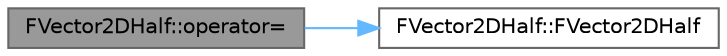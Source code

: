 digraph "FVector2DHalf::operator="
{
 // INTERACTIVE_SVG=YES
 // LATEX_PDF_SIZE
  bgcolor="transparent";
  edge [fontname=Helvetica,fontsize=10,labelfontname=Helvetica,labelfontsize=10];
  node [fontname=Helvetica,fontsize=10,shape=box,height=0.2,width=0.4];
  rankdir="LR";
  Node1 [id="Node000001",label="FVector2DHalf::operator=",height=0.2,width=0.4,color="gray40", fillcolor="grey60", style="filled", fontcolor="black",tooltip=" "];
  Node1 -> Node2 [id="edge1_Node000001_Node000002",color="steelblue1",style="solid",tooltip=" "];
  Node2 [id="Node000002",label="FVector2DHalf::FVector2DHalf",height=0.2,width=0.4,color="grey40", fillcolor="white", style="filled",URL="$dc/d7a/structFVector2DHalf.html#a9b3d7a99b3c76e8f9eb004138411a5f8",tooltip="Default Constructor (no initialization)."];
}
